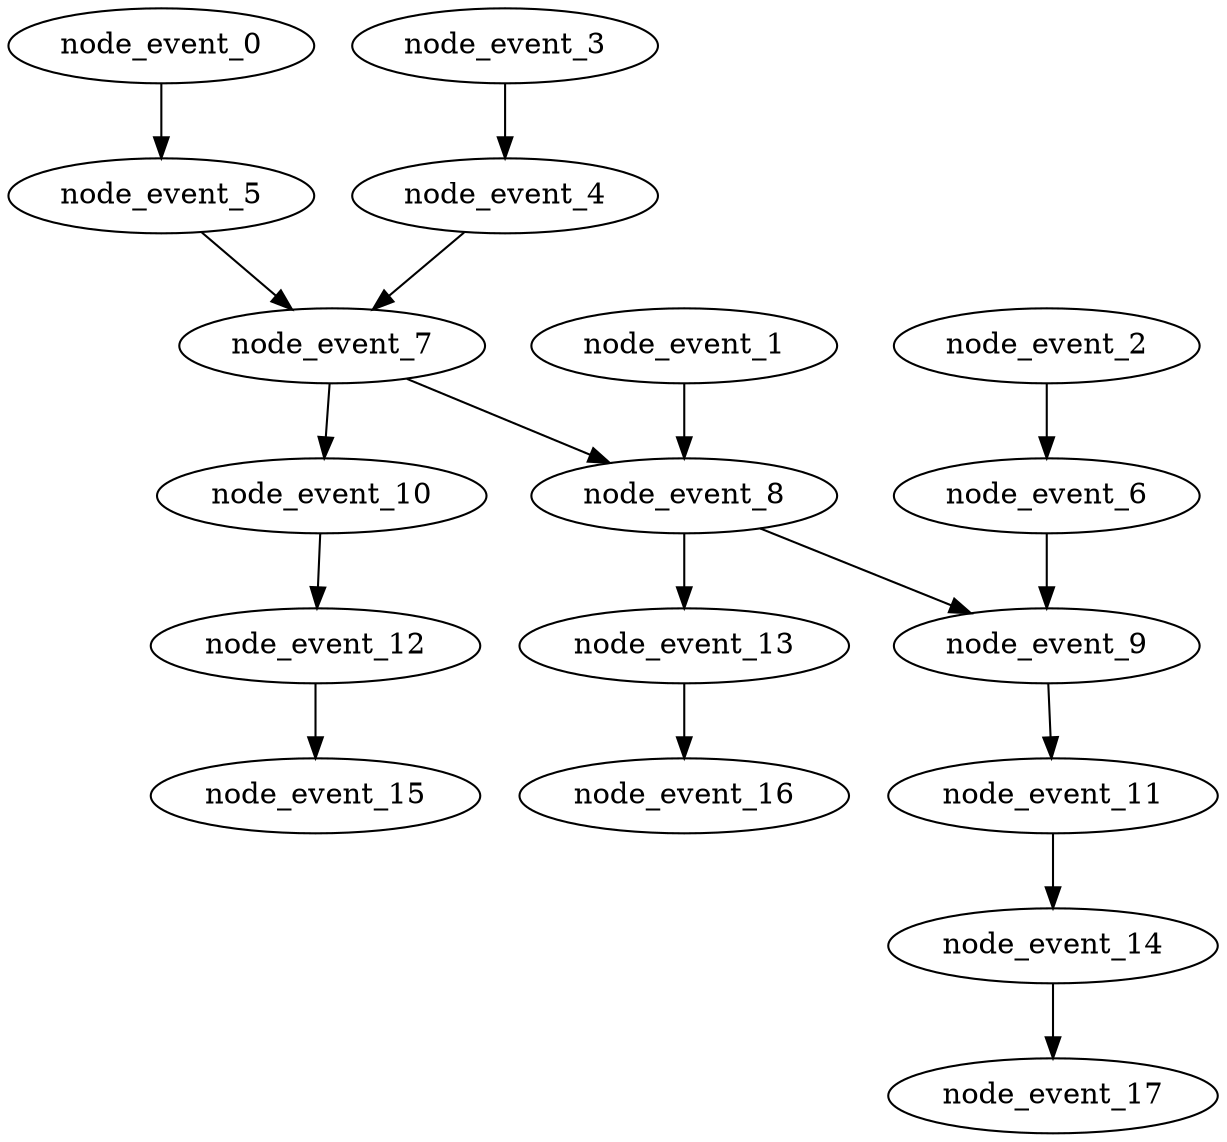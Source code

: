digraph {
    node_event_0 [EventIndex="0" EventType="DotQasm.Scheduling.GateEvent" Depth="1" Dependencies="0" Latency="00:00:00.0010000" Priority="0.013000000000000001"];
    node_event_1 [EventIndex="1" EventType="DotQasm.Scheduling.GateEvent" Depth="1" Dependencies="0" Latency="00:00:00.0010000" Priority="0.010000000000000002"];
    node_event_2 [EventIndex="2" EventType="DotQasm.Scheduling.GateEvent" Depth="1" Dependencies="0" Latency="00:00:00.0010000" Priority="0.009000000000000001"];
    node_event_3 [EventIndex="3" EventType="DotQasm.Scheduling.GateEvent" Depth="1" Dependencies="0" Latency="00:00:00.0010000" Priority="0.013000000000000001"];
    node_event_4 [EventIndex="4" EventType="DotQasm.Scheduling.GateEvent" Depth="2" Dependencies="1" Latency="00:00:00.0010000" Priority="0.012"];
    node_event_5 [EventIndex="5" EventType="DotQasm.Scheduling.GateEvent" Depth="2" Dependencies="1" Latency="00:00:00.0010000" Priority="0.012"];
    node_event_6 [EventIndex="6" EventType="DotQasm.Scheduling.GateEvent" Depth="2" Dependencies="1" Latency="00:00:00.0010000" Priority="0.008"];
    node_event_7 [EventIndex="7" EventType="DotQasm.Scheduling.ControlledGateEvent" Depth="3" Dependencies="4" Latency="00:00:00.0020000" Priority="0.011000000000000001"];
    node_event_8 [EventIndex="8" EventType="DotQasm.Scheduling.ControlledGateEvent" Depth="4" Dependencies="6" Latency="00:00:00.0020000" Priority="0.009000000000000001"];
    node_event_9 [EventIndex="9" EventType="DotQasm.Scheduling.ControlledGateEvent" Depth="5" Dependencies="9" Latency="00:00:00.0020000" Priority="0.007"];
    node_event_10 [EventIndex="10" EventType="DotQasm.Scheduling.GateEvent" Depth="4" Dependencies="5" Latency="00:00:00.0010000" Priority="0.005"];
    node_event_11 [EventIndex="11" EventType="DotQasm.Scheduling.GateEvent" Depth="6" Dependencies="10" Latency="00:00:00.0010000" Priority="0.005"];
    node_event_12 [EventIndex="12" EventType="DotQasm.Scheduling.GateEvent" Depth="5" Dependencies="6" Latency="00:00:00.0010000" Priority="0.004"];
    node_event_13 [EventIndex="13" EventType="DotQasm.Scheduling.GateEvent" Depth="5" Dependencies="7" Latency="00:00:00.0010000" Priority="0.004"];
    node_event_14 [EventIndex="14" EventType="DotQasm.Scheduling.GateEvent" Depth="7" Dependencies="11" Latency="00:00:00.0010000" Priority="0.004"];
    node_event_15 [EventIndex="15" EventType="DotQasm.Scheduling.MeasurementEvent" Depth="6" Dependencies="7" Latency="00:00:00.0030000" Priority="0.003"];
    node_event_16 [EventIndex="16" EventType="DotQasm.Scheduling.MeasurementEvent" Depth="6" Dependencies="8" Latency="00:00:00.0030000" Priority="0.003"];
    node_event_17 [EventIndex="17" EventType="DotQasm.Scheduling.MeasurementEvent" Depth="8" Dependencies="12" Latency="00:00:00.0030000" Priority="0.003"];
    node_event_0 -> node_event_5;
    node_event_1 -> node_event_8;
    node_event_2 -> node_event_6;
    node_event_3 -> node_event_4;
    node_event_4 -> node_event_7;
    node_event_5 -> node_event_7;
    node_event_6 -> node_event_9;
    node_event_7 -> node_event_8;
    node_event_7 -> node_event_10;
    node_event_8 -> node_event_9;
    node_event_8 -> node_event_13;
    node_event_9 -> node_event_11;
    node_event_10 -> node_event_12;
    node_event_11 -> node_event_14;
    node_event_12 -> node_event_15;
    node_event_13 -> node_event_16;
    node_event_14 -> node_event_17;
}
